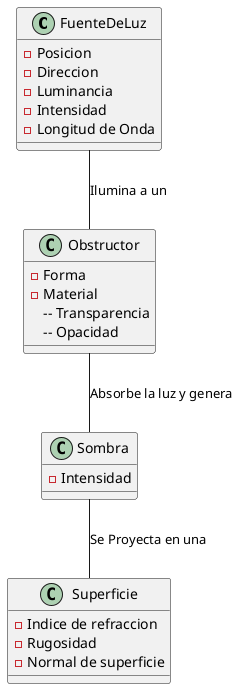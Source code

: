 @startuml

class FuenteDeLuz
{
 - Posicion
 - Direccion
 - Luminancia
 - Intensidad
 - Longitud de Onda
}

class Obstructor
{
 - Forma
 - Material
 -- Transparencia
 -- Opacidad
}


class Sombra
{
 - Intensidad
}

class Superficie
{
 - Indice de refraccion
 - Rugosidad
 - Normal de superficie
}

FuenteDeLuz -- Obstructor : Ilumina a un
Obstructor -- Sombra : Absorbe la luz y genera
Sombra -- Superficie : Se Proyecta en una
@enduml
